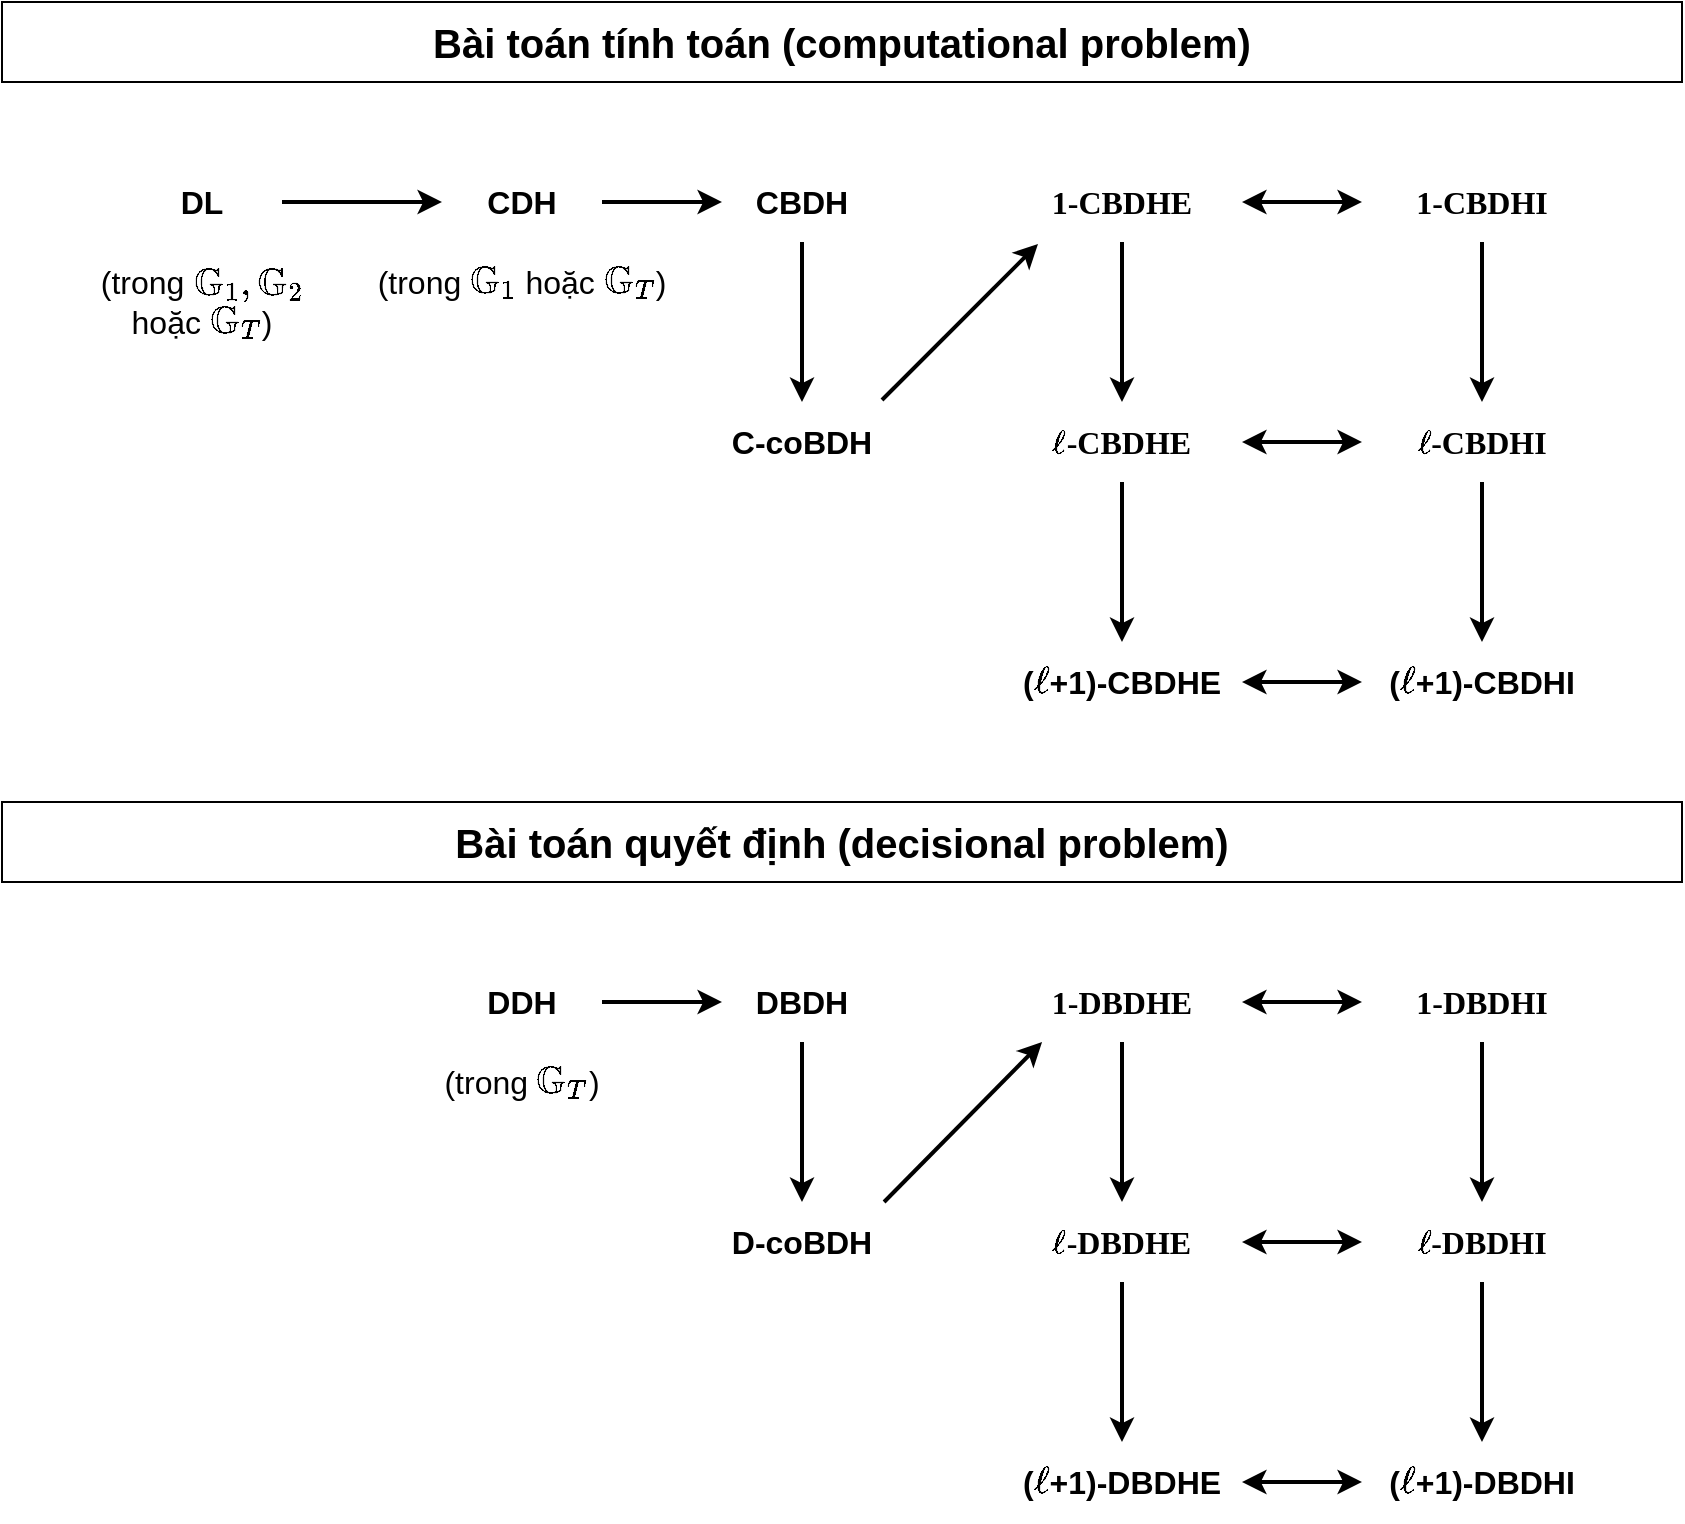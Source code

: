 <mxfile version="11.0.4" type="device"><diagram id="Mlw3SG7t6-g59mtkwV-7" name="Page-1"><mxGraphModel dx="1426" dy="781" grid="1" gridSize="10" guides="1" tooltips="1" connect="1" arrows="1" fold="1" page="1" pageScale="1" pageWidth="850" pageHeight="1100" math="1" shadow="0"><root><mxCell id="0"/><mxCell id="1" parent="0"/><mxCell id="oepxpTT8Pn4C3FP96cDV-48" value="" style="edgeStyle=orthogonalEdgeStyle;rounded=0;orthogonalLoop=1;jettySize=auto;html=1;fontFamily=Tahoma;fontSize=16;strokeWidth=2;" parent="1" source="oepxpTT8Pn4C3FP96cDV-1" target="oepxpTT8Pn4C3FP96cDV-7" edge="1"><mxGeometry relative="1" as="geometry"/></mxCell><mxCell id="oepxpTT8Pn4C3FP96cDV-1" value="DL" style="text;html=1;strokeColor=none;fillColor=none;align=center;verticalAlign=middle;whiteSpace=wrap;rounded=0;fontSize=16;fontStyle=1" parent="1" vertex="1"><mxGeometry x="60" y="120" width="80" height="40" as="geometry"/></mxCell><mxCell id="oepxpTT8Pn4C3FP96cDV-4" value="CBDH" style="text;html=1;strokeColor=none;fillColor=none;align=center;verticalAlign=middle;whiteSpace=wrap;rounded=0;fontSize=16;fontStyle=1" parent="1" vertex="1"><mxGeometry x="360" y="120" width="80" height="40" as="geometry"/></mxCell><mxCell id="oepxpTT8Pn4C3FP96cDV-53" value="" style="edgeStyle=orthogonalEdgeStyle;rounded=0;orthogonalLoop=1;jettySize=auto;html=1;fontFamily=Tahoma;fontSize=16;strokeWidth=2;" parent="1" source="oepxpTT8Pn4C3FP96cDV-5" target="oepxpTT8Pn4C3FP96cDV-6" edge="1"><mxGeometry relative="1" as="geometry"/></mxCell><mxCell id="oepxpTT8Pn4C3FP96cDV-5" value="\(\ell\)-CBDHE" style="text;html=1;strokeColor=none;fillColor=none;align=center;verticalAlign=middle;whiteSpace=wrap;rounded=0;fontSize=16;fontStyle=1;fontFamily=Tahoma;" parent="1" vertex="1"><mxGeometry x="500" y="240" width="120" height="40" as="geometry"/></mxCell><mxCell id="oepxpTT8Pn4C3FP96cDV-6" value="(\(\ell\)+1)-CBDHE" style="text;html=1;strokeColor=none;fillColor=none;align=center;verticalAlign=middle;whiteSpace=wrap;rounded=0;fontSize=16;fontStyle=1" parent="1" vertex="1"><mxGeometry x="500" y="360" width="120" height="40" as="geometry"/></mxCell><mxCell id="oepxpTT8Pn4C3FP96cDV-49" value="" style="edgeStyle=orthogonalEdgeStyle;rounded=0;orthogonalLoop=1;jettySize=auto;html=1;fontFamily=Tahoma;fontSize=16;strokeWidth=2;" parent="1" source="oepxpTT8Pn4C3FP96cDV-7" edge="1"><mxGeometry relative="1" as="geometry"><mxPoint x="360" y="140" as="targetPoint"/></mxGeometry></mxCell><mxCell id="oepxpTT8Pn4C3FP96cDV-7" value="CDH" style="text;html=1;strokeColor=none;fillColor=none;align=center;verticalAlign=middle;whiteSpace=wrap;rounded=0;fontSize=16;fontStyle=1" parent="1" vertex="1"><mxGeometry x="220" y="120" width="80" height="40" as="geometry"/></mxCell><mxCell id="oepxpTT8Pn4C3FP96cDV-55" value="" style="edgeStyle=orthogonalEdgeStyle;rounded=0;orthogonalLoop=1;jettySize=auto;html=1;fontFamily=Tahoma;fontSize=16;strokeWidth=2;" parent="1" source="oepxpTT8Pn4C3FP96cDV-17" target="oepxpTT8Pn4C3FP96cDV-45" edge="1"><mxGeometry relative="1" as="geometry"/></mxCell><mxCell id="oepxpTT8Pn4C3FP96cDV-17" value="\(\ell\)-CBDHI" style="text;html=1;strokeColor=none;fillColor=none;align=center;verticalAlign=middle;whiteSpace=wrap;rounded=0;fontSize=16;fontStyle=1;fontFamily=Tahoma;" parent="1" vertex="1"><mxGeometry x="680" y="240" width="120" height="40" as="geometry"/></mxCell><mxCell id="oepxpTT8Pn4C3FP96cDV-51" value="" style="edgeStyle=orthogonalEdgeStyle;rounded=0;orthogonalLoop=1;jettySize=auto;html=1;fontFamily=Tahoma;fontSize=16;strokeWidth=2;" parent="1" source="oepxpTT8Pn4C3FP96cDV-27" target="oepxpTT8Pn4C3FP96cDV-5" edge="1"><mxGeometry relative="1" as="geometry"/></mxCell><mxCell id="oepxpTT8Pn4C3FP96cDV-27" value="1-CBDHE" style="text;html=1;strokeColor=none;fillColor=none;align=center;verticalAlign=middle;whiteSpace=wrap;rounded=0;fontSize=16;fontStyle=1;fontFamily=Tahoma;" parent="1" vertex="1"><mxGeometry x="500" y="120" width="120" height="40" as="geometry"/></mxCell><mxCell id="oepxpTT8Pn4C3FP96cDV-28" value="1-CBDHI" style="text;html=1;strokeColor=none;fillColor=none;align=center;verticalAlign=middle;whiteSpace=wrap;rounded=0;fontSize=16;fontStyle=1;fontFamily=Tahoma;" parent="1" vertex="1"><mxGeometry x="680" y="120" width="120" height="40" as="geometry"/></mxCell><mxCell id="oepxpTT8Pn4C3FP96cDV-45" value="(\(\ell\)+1)-CBDHI" style="text;html=1;strokeColor=none;fillColor=none;align=center;verticalAlign=middle;whiteSpace=wrap;rounded=0;fontSize=16;fontStyle=1" parent="1" vertex="1"><mxGeometry x="680" y="360" width="120" height="40" as="geometry"/></mxCell><mxCell id="oepxpTT8Pn4C3FP96cDV-56" value="" style="endArrow=classic;startArrow=classic;html=1;fontFamily=Tahoma;fontSize=16;exitX=1;exitY=0.5;exitDx=0;exitDy=0;entryX=0;entryY=0.5;entryDx=0;entryDy=0;strokeWidth=2;" parent="1" source="oepxpTT8Pn4C3FP96cDV-6" target="oepxpTT8Pn4C3FP96cDV-45" edge="1"><mxGeometry width="50" height="50" relative="1" as="geometry"><mxPoint x="640" y="460" as="sourcePoint"/><mxPoint x="690" y="410" as="targetPoint"/></mxGeometry></mxCell><mxCell id="oepxpTT8Pn4C3FP96cDV-57" value="" style="endArrow=classic;startArrow=classic;html=1;fontFamily=Tahoma;fontSize=16;entryX=0;entryY=0.5;entryDx=0;entryDy=0;exitX=1;exitY=0.5;exitDx=0;exitDy=0;strokeWidth=2;" parent="1" source="oepxpTT8Pn4C3FP96cDV-5" target="oepxpTT8Pn4C3FP96cDV-17" edge="1"><mxGeometry width="50" height="50" relative="1" as="geometry"><mxPoint x="390" y="440" as="sourcePoint"/><mxPoint x="440" y="390" as="targetPoint"/></mxGeometry></mxCell><mxCell id="oepxpTT8Pn4C3FP96cDV-59" value="" style="endArrow=classic;html=1;fontFamily=Tahoma;fontSize=16;exitX=0.5;exitY=1;exitDx=0;exitDy=0;entryX=0.5;entryY=0;entryDx=0;entryDy=0;strokeWidth=2;" parent="1" source="oepxpTT8Pn4C3FP96cDV-28" target="oepxpTT8Pn4C3FP96cDV-17" edge="1"><mxGeometry width="50" height="50" relative="1" as="geometry"><mxPoint x="820" y="240" as="sourcePoint"/><mxPoint x="870" y="190" as="targetPoint"/></mxGeometry></mxCell><mxCell id="oepxpTT8Pn4C3FP96cDV-60" value="" style="endArrow=classic;startArrow=classic;html=1;fontFamily=Tahoma;fontSize=16;exitX=1;exitY=0.5;exitDx=0;exitDy=0;entryX=0;entryY=0.5;entryDx=0;entryDy=0;strokeWidth=2;" parent="1" source="oepxpTT8Pn4C3FP96cDV-27" target="oepxpTT8Pn4C3FP96cDV-28" edge="1"><mxGeometry width="50" height="50" relative="1" as="geometry"><mxPoint x="650" y="110" as="sourcePoint"/><mxPoint x="700" y="60" as="targetPoint"/></mxGeometry></mxCell><mxCell id="vYDzOpZQgKE6YUh3rGb5-3" value="C-coBDH" style="text;html=1;strokeColor=none;fillColor=none;align=center;verticalAlign=middle;whiteSpace=wrap;rounded=0;fontSize=16;fontStyle=1" parent="1" vertex="1"><mxGeometry x="360" y="240" width="80" height="40" as="geometry"/></mxCell><mxCell id="vYDzOpZQgKE6YUh3rGb5-4" value="" style="endArrow=classic;html=1;strokeWidth=2;exitX=0.5;exitY=1;exitDx=0;exitDy=0;entryX=0.5;entryY=0;entryDx=0;entryDy=0;" parent="1" source="oepxpTT8Pn4C3FP96cDV-4" target="vYDzOpZQgKE6YUh3rGb5-3" edge="1"><mxGeometry width="50" height="50" relative="1" as="geometry"><mxPoint x="270" y="260" as="sourcePoint"/><mxPoint x="320" y="210" as="targetPoint"/></mxGeometry></mxCell><mxCell id="vYDzOpZQgKE6YUh3rGb5-5" value="" style="endArrow=classic;html=1;strokeWidth=2;exitX=1;exitY=-0.025;exitDx=0;exitDy=0;exitPerimeter=0;entryX=0.15;entryY=1.025;entryDx=0;entryDy=0;entryPerimeter=0;" parent="1" source="vYDzOpZQgKE6YUh3rGb5-3" target="oepxpTT8Pn4C3FP96cDV-27" edge="1"><mxGeometry width="50" height="50" relative="1" as="geometry"><mxPoint x="440" y="230" as="sourcePoint"/><mxPoint x="500" y="170" as="targetPoint"/></mxGeometry></mxCell><mxCell id="jIeHVkg4Nd8DAP5QWkUz-3" value="(trong \(\mathbb{G}_1, \mathbb{G}_2\) hoặc \(\mathbb{G}_T\))" style="text;html=1;strokeColor=none;fillColor=none;align=center;verticalAlign=middle;whiteSpace=wrap;rounded=0;fontSize=16;" vertex="1" parent="1"><mxGeometry x="30" y="160" width="140" height="60" as="geometry"/></mxCell><mxCell id="jIeHVkg4Nd8DAP5QWkUz-4" value="(trong \(\mathbb{G}_1\) hoặc \(\mathbb{G}_T\))" style="text;html=1;strokeColor=none;fillColor=none;align=center;verticalAlign=middle;whiteSpace=wrap;rounded=0;fontSize=16;" vertex="1" parent="1"><mxGeometry x="180" y="160" width="160" height="40" as="geometry"/></mxCell><mxCell id="jIeHVkg4Nd8DAP5QWkUz-6" value="D-coBDH" style="text;html=1;strokeColor=none;fillColor=none;align=center;verticalAlign=middle;whiteSpace=wrap;rounded=0;fontSize=16;fontStyle=1" vertex="1" parent="1"><mxGeometry x="360" y="640" width="80" height="40" as="geometry"/></mxCell><mxCell id="jIeHVkg4Nd8DAP5QWkUz-7" value="" style="edgeStyle=orthogonalEdgeStyle;rounded=0;orthogonalLoop=1;jettySize=auto;html=1;fontFamily=Tahoma;fontSize=16;strokeWidth=2;" edge="1" parent="1" source="jIeHVkg4Nd8DAP5QWkUz-8" target="jIeHVkg4Nd8DAP5QWkUz-9"><mxGeometry relative="1" as="geometry"/></mxCell><mxCell id="jIeHVkg4Nd8DAP5QWkUz-8" value="\(\ell\)-DBDHE" style="text;html=1;strokeColor=none;fillColor=none;align=center;verticalAlign=middle;whiteSpace=wrap;rounded=0;fontSize=16;fontStyle=1;fontFamily=Tahoma;" vertex="1" parent="1"><mxGeometry x="500" y="640" width="120" height="40" as="geometry"/></mxCell><mxCell id="jIeHVkg4Nd8DAP5QWkUz-9" value="(\(\ell\)+1)-DBDHE" style="text;html=1;strokeColor=none;fillColor=none;align=center;verticalAlign=middle;whiteSpace=wrap;rounded=0;fontSize=16;fontStyle=1" vertex="1" parent="1"><mxGeometry x="500" y="760" width="120" height="40" as="geometry"/></mxCell><mxCell id="jIeHVkg4Nd8DAP5QWkUz-10" value="DDH" style="text;html=1;strokeColor=none;fillColor=none;align=center;verticalAlign=middle;whiteSpace=wrap;rounded=0;fontSize=16;fontStyle=1" vertex="1" parent="1"><mxGeometry x="220" y="520" width="80" height="40" as="geometry"/></mxCell><mxCell id="jIeHVkg4Nd8DAP5QWkUz-11" value="" style="edgeStyle=orthogonalEdgeStyle;rounded=0;orthogonalLoop=1;jettySize=auto;html=1;fontFamily=Tahoma;fontSize=16;strokeWidth=2;" edge="1" parent="1" source="jIeHVkg4Nd8DAP5QWkUz-12" target="jIeHVkg4Nd8DAP5QWkUz-16"><mxGeometry relative="1" as="geometry"/></mxCell><mxCell id="jIeHVkg4Nd8DAP5QWkUz-12" value="\(\ell\)-DBDHI" style="text;html=1;strokeColor=none;fillColor=none;align=center;verticalAlign=middle;whiteSpace=wrap;rounded=0;fontSize=16;fontStyle=1;fontFamily=Tahoma;" vertex="1" parent="1"><mxGeometry x="680" y="640" width="120" height="40" as="geometry"/></mxCell><mxCell id="jIeHVkg4Nd8DAP5QWkUz-13" value="" style="edgeStyle=orthogonalEdgeStyle;rounded=0;orthogonalLoop=1;jettySize=auto;html=1;fontFamily=Tahoma;fontSize=16;strokeWidth=2;" edge="1" parent="1" source="jIeHVkg4Nd8DAP5QWkUz-14" target="jIeHVkg4Nd8DAP5QWkUz-8"><mxGeometry relative="1" as="geometry"/></mxCell><mxCell id="jIeHVkg4Nd8DAP5QWkUz-14" value="1-DBDHE" style="text;html=1;strokeColor=none;fillColor=none;align=center;verticalAlign=middle;whiteSpace=wrap;rounded=0;fontSize=16;fontStyle=1;fontFamily=Tahoma;" vertex="1" parent="1"><mxGeometry x="500" y="520" width="120" height="40" as="geometry"/></mxCell><mxCell id="jIeHVkg4Nd8DAP5QWkUz-15" value="1-DBDHI" style="text;html=1;strokeColor=none;fillColor=none;align=center;verticalAlign=middle;whiteSpace=wrap;rounded=0;fontSize=16;fontStyle=1;fontFamily=Tahoma;" vertex="1" parent="1"><mxGeometry x="680" y="520" width="120" height="40" as="geometry"/></mxCell><mxCell id="jIeHVkg4Nd8DAP5QWkUz-16" value="(\(\ell\)+1)-DBDHI" style="text;html=1;strokeColor=none;fillColor=none;align=center;verticalAlign=middle;whiteSpace=wrap;rounded=0;fontSize=16;fontStyle=1" vertex="1" parent="1"><mxGeometry x="680" y="760" width="120" height="40" as="geometry"/></mxCell><mxCell id="jIeHVkg4Nd8DAP5QWkUz-17" value="" style="endArrow=classic;startArrow=classic;html=1;fontFamily=Tahoma;fontSize=16;exitX=1;exitY=0.5;exitDx=0;exitDy=0;entryX=0;entryY=0.5;entryDx=0;entryDy=0;strokeWidth=2;" edge="1" parent="1" source="jIeHVkg4Nd8DAP5QWkUz-9" target="jIeHVkg4Nd8DAP5QWkUz-16"><mxGeometry width="50" height="50" relative="1" as="geometry"><mxPoint x="640" y="860" as="sourcePoint"/><mxPoint x="690" y="810" as="targetPoint"/></mxGeometry></mxCell><mxCell id="jIeHVkg4Nd8DAP5QWkUz-18" value="" style="endArrow=classic;startArrow=classic;html=1;fontFamily=Tahoma;fontSize=16;entryX=0;entryY=0.5;entryDx=0;entryDy=0;exitX=1;exitY=0.5;exitDx=0;exitDy=0;strokeWidth=2;" edge="1" parent="1" source="jIeHVkg4Nd8DAP5QWkUz-8" target="jIeHVkg4Nd8DAP5QWkUz-12"><mxGeometry width="50" height="50" relative="1" as="geometry"><mxPoint x="390" y="840" as="sourcePoint"/><mxPoint x="440" y="790" as="targetPoint"/></mxGeometry></mxCell><mxCell id="jIeHVkg4Nd8DAP5QWkUz-19" value="" style="endArrow=classic;html=1;fontFamily=Tahoma;fontSize=16;exitX=0.5;exitY=1;exitDx=0;exitDy=0;entryX=0.5;entryY=0;entryDx=0;entryDy=0;strokeWidth=2;" edge="1" parent="1" source="jIeHVkg4Nd8DAP5QWkUz-15" target="jIeHVkg4Nd8DAP5QWkUz-12"><mxGeometry width="50" height="50" relative="1" as="geometry"><mxPoint x="820" y="640" as="sourcePoint"/><mxPoint x="870" y="590" as="targetPoint"/></mxGeometry></mxCell><mxCell id="jIeHVkg4Nd8DAP5QWkUz-20" value="" style="endArrow=classic;startArrow=classic;html=1;fontFamily=Tahoma;fontSize=16;exitX=1;exitY=0.5;exitDx=0;exitDy=0;entryX=0;entryY=0.5;entryDx=0;entryDy=0;strokeWidth=2;" edge="1" parent="1" source="jIeHVkg4Nd8DAP5QWkUz-14" target="jIeHVkg4Nd8DAP5QWkUz-15"><mxGeometry width="50" height="50" relative="1" as="geometry"><mxPoint x="650" y="510" as="sourcePoint"/><mxPoint x="700" y="460" as="targetPoint"/></mxGeometry></mxCell><mxCell id="jIeHVkg4Nd8DAP5QWkUz-21" value="DBDH" style="text;html=1;strokeColor=none;fillColor=none;align=center;verticalAlign=middle;whiteSpace=wrap;rounded=0;fontSize=16;fontStyle=1" vertex="1" parent="1"><mxGeometry x="360" y="520" width="80" height="40" as="geometry"/></mxCell><mxCell id="jIeHVkg4Nd8DAP5QWkUz-22" value="(trong \(\mathbb{G}_T\))" style="text;html=1;strokeColor=none;fillColor=none;align=center;verticalAlign=middle;whiteSpace=wrap;rounded=0;fontSize=16;" vertex="1" parent="1"><mxGeometry x="210" y="560" width="100" height="40" as="geometry"/></mxCell><mxCell id="jIeHVkg4Nd8DAP5QWkUz-23" value="" style="endArrow=classic;html=1;strokeWidth=2;exitX=1.013;exitY=0;exitDx=0;exitDy=0;exitPerimeter=0;entryX=0.167;entryY=1;entryDx=0;entryDy=0;entryPerimeter=0;" edge="1" parent="1" source="jIeHVkg4Nd8DAP5QWkUz-6" target="jIeHVkg4Nd8DAP5QWkUz-14"><mxGeometry width="50" height="50" relative="1" as="geometry"><mxPoint x="440" y="620" as="sourcePoint"/><mxPoint x="500" y="620" as="targetPoint"/></mxGeometry></mxCell><mxCell id="jIeHVkg4Nd8DAP5QWkUz-24" value="" style="endArrow=classic;html=1;strokeWidth=2;entryX=0;entryY=0.5;entryDx=0;entryDy=0;exitX=1;exitY=0.5;exitDx=0;exitDy=0;" edge="1" parent="1" source="jIeHVkg4Nd8DAP5QWkUz-10" target="jIeHVkg4Nd8DAP5QWkUz-21"><mxGeometry width="50" height="50" relative="1" as="geometry"><mxPoint x="80" y="710" as="sourcePoint"/><mxPoint x="130" y="660" as="targetPoint"/></mxGeometry></mxCell><mxCell id="jIeHVkg4Nd8DAP5QWkUz-25" value="" style="endArrow=classic;html=1;strokeWidth=2;exitX=0.5;exitY=1;exitDx=0;exitDy=0;entryX=0.5;entryY=0;entryDx=0;entryDy=0;" edge="1" parent="1" source="jIeHVkg4Nd8DAP5QWkUz-21" target="jIeHVkg4Nd8DAP5QWkUz-6"><mxGeometry width="50" height="50" relative="1" as="geometry"><mxPoint x="180" y="720" as="sourcePoint"/><mxPoint x="390" y="620" as="targetPoint"/></mxGeometry></mxCell><mxCell id="jIeHVkg4Nd8DAP5QWkUz-26" value="Bài toán tính toán (computational problem)" style="text;html=1;strokeColor=#000000;fillColor=none;align=center;verticalAlign=middle;whiteSpace=wrap;rounded=0;fontStyle=1;fontSize=20;" vertex="1" parent="1"><mxGeometry y="40" width="840" height="40" as="geometry"/></mxCell><mxCell id="jIeHVkg4Nd8DAP5QWkUz-27" value="Bài toán quyết định  (decisional problem)" style="text;html=1;strokeColor=#000000;fillColor=none;align=center;verticalAlign=middle;whiteSpace=wrap;rounded=0;fontStyle=1;fontSize=20;" vertex="1" parent="1"><mxGeometry y="440" width="840" height="40" as="geometry"/></mxCell></root></mxGraphModel></diagram></mxfile>